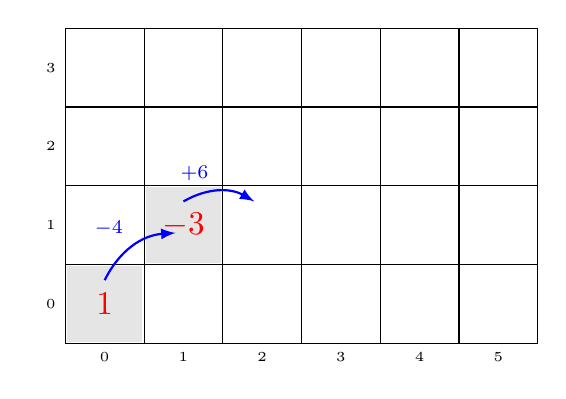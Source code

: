 \tikzstyle{arrow} = [->,>=latex,thick,blue]
\begin{tikzpicture}[scale=1]

\def\xmax{5}
\def\ymax{3}
\pgfmathsetmacro\xmaxplus{int(\xmax +1)}
\pgfmathsetmacro\ymaxplus{int(\ymax +1)}

\newcommand{\pixel}[2]{\fill[black!10] (#1-0.48,#2-0.48) rectangle ++(0.96,0.96);}

\newcommand{\cross}[3]{
\draw[black,very thick] (#1-0.2,#2)--++(0.4,0);
\draw[black,very thick] (#1,#2-0.2)--++(0,0.4);
\node[black, below right] at (#1,#2) {#3};
}

\draw[thin,xshift=-0.5cm,yshift=-0.5cm] (0,0) grid (\xmaxplus,\ymaxplus);

%\draw[arrow,thick] (0,0)--(\xmax+1,0) node[right]{$i$};
%\draw[arrow,thick] (0,0)--(0,\ymax+1) node[above]{$j$};

\foreach \x in {0,...,\xmax}{
    \node[below] at (\x,-0.5) {\tiny $\x$};
}
\foreach \y in {0,...,\ymax}{
    \node[left] at (-0.5,\y) {\tiny $\y$};
}

% Pixel of the segments from (0,0) to (a,b)
\pgfmathsetmacro\a{\xmax}
\pgfmathsetmacro\b{\ymax}

% \foreach \i in {0,...,\a}{
%   \pgfmathtruncatemacro\j{round(\i*\b/\a-0.01)};
%   \pixel{\i}{\j}; 
% } 

% Rk : the "-0.01" is because round(0.5)=1 and we want round(0.5)=0

%\cross{0}{0}{$\mathbf{A}$};
%\cross{\a}{\b}{$\mathbf{B}$};

\pixel{0}{0};
\pixel{1}{1};


\node[red,scale=1.2] at (0,0) {$1$};
\draw[arrow] (0,0.3) to[bend left]node[midway, above left] {\scriptsize $-4$} ++(0.9,0.6) ;
\node[red,scale=1.2] at (1,1) {$-3$};
\draw[arrow] (1,1.3) to[bend left] node[midway, above left] {\scriptsize $+6$} ++(0.9,0) ;
% \node[red,scale=1.2] at (2,1) {$3$};
% \draw[arrow] (2,1.3) to[bend left]node[midway, above left] {\footnotesize $-4$} ++(0.9,0.6) ;
% \node[red,scale=1.2] at (3,2) {$-1$};
% \draw[arrow] (3,2.3) to[bend left] node[midway, above left] {\footnotesize $+6$} ++(0.9,0) ;
% \node[red,scale=1.2] at (4,2) {$5$};
% \draw[arrow] (4,2.3) to[bend left]node[midway, above left] {\footnotesize $-4$} ++(0.9,0.6) ;
% \node[red,scale=1.2] at (5,3) {$1$};
\end{tikzpicture}